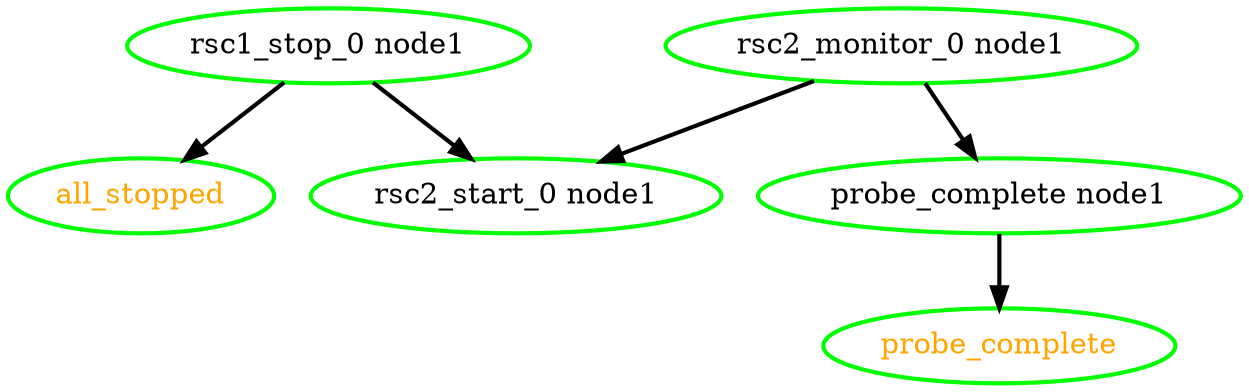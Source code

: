  digraph "g" {
"all_stopped" [ style=bold color="green" fontcolor="orange" ]
"probe_complete node1" -> "probe_complete" [ style = bold]
"probe_complete node1" [ style=bold color="green" fontcolor="black" ]
"probe_complete" [ style=bold color="green" fontcolor="orange" ]
"rsc1_stop_0 node1" -> "all_stopped" [ style = bold]
"rsc1_stop_0 node1" -> "rsc2_start_0 node1" [ style = bold]
"rsc1_stop_0 node1" [ style=bold color="green" fontcolor="black" ]
"rsc2_monitor_0 node1" -> "probe_complete node1" [ style = bold]
"rsc2_monitor_0 node1" -> "rsc2_start_0 node1" [ style = bold]
"rsc2_monitor_0 node1" [ style=bold color="green" fontcolor="black" ]
"rsc2_start_0 node1" [ style=bold color="green" fontcolor="black" ]
}
